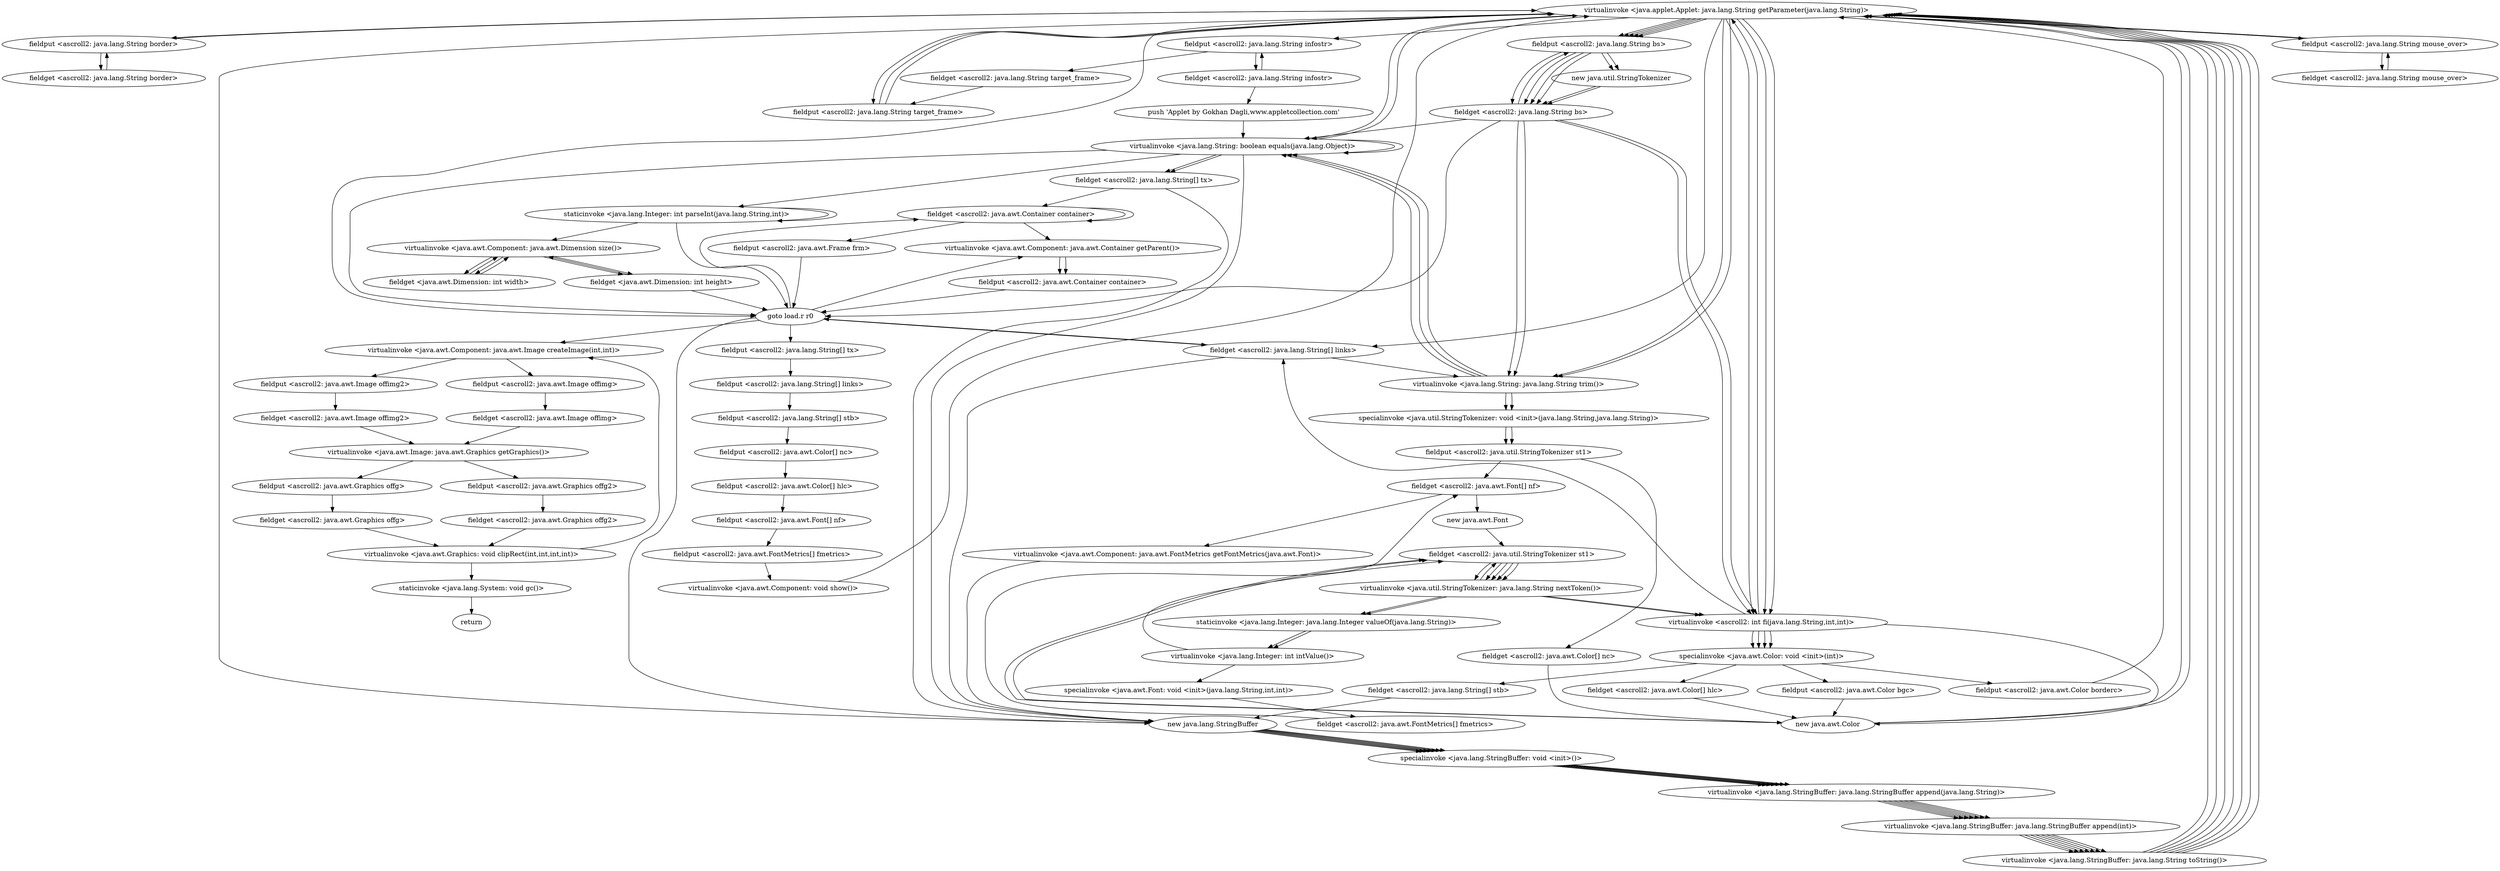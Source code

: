 digraph "" {
"virtualinvoke <java.applet.Applet: java.lang.String getParameter(java.lang.String)>";
 "virtualinvoke <java.applet.Applet: java.lang.String getParameter(java.lang.String)>"->"fieldput <ascroll2: java.lang.String border>";
 "fieldput <ascroll2: java.lang.String border>"->"fieldget <ascroll2: java.lang.String border>";
 "fieldget <ascroll2: java.lang.String border>"->"fieldput <ascroll2: java.lang.String border>";
 "fieldput <ascroll2: java.lang.String border>"->"virtualinvoke <java.applet.Applet: java.lang.String getParameter(java.lang.String)>";
 "virtualinvoke <java.applet.Applet: java.lang.String getParameter(java.lang.String)>"->"fieldput <ascroll2: java.lang.String target_frame>";
 "fieldput <ascroll2: java.lang.String target_frame>"->"virtualinvoke <java.applet.Applet: java.lang.String getParameter(java.lang.String)>";
 "virtualinvoke <java.applet.Applet: java.lang.String getParameter(java.lang.String)>"->"fieldput <ascroll2: java.lang.String infostr>";
 "fieldput <ascroll2: java.lang.String infostr>"->"fieldget <ascroll2: java.lang.String infostr>";
 "fieldget <ascroll2: java.lang.String infostr>"->"fieldput <ascroll2: java.lang.String infostr>";
 "fieldput <ascroll2: java.lang.String infostr>"->"fieldget <ascroll2: java.lang.String target_frame>";
 "fieldget <ascroll2: java.lang.String target_frame>"->"fieldput <ascroll2: java.lang.String target_frame>";
 "fieldput <ascroll2: java.lang.String target_frame>"->"virtualinvoke <java.applet.Applet: java.lang.String getParameter(java.lang.String)>";
 "virtualinvoke <java.applet.Applet: java.lang.String getParameter(java.lang.String)>"->"fieldput <ascroll2: java.lang.String mouse_over>";
 "fieldput <ascroll2: java.lang.String mouse_over>"->"fieldget <ascroll2: java.lang.String mouse_over>";
 "fieldget <ascroll2: java.lang.String mouse_over>"->"fieldput <ascroll2: java.lang.String mouse_over>";
 "fieldput <ascroll2: java.lang.String mouse_over>"->"virtualinvoke <java.applet.Applet: java.lang.String getParameter(java.lang.String)>";
 "virtualinvoke <java.applet.Applet: java.lang.String getParameter(java.lang.String)>"->"fieldput <ascroll2: java.lang.String bs>";
 "fieldput <ascroll2: java.lang.String bs>"->"fieldget <ascroll2: java.lang.String bs>";
 "fieldget <ascroll2: java.lang.String bs>"->"fieldput <ascroll2: java.lang.String bs>";
 "fieldput <ascroll2: java.lang.String bs>"->"fieldget <ascroll2: java.lang.String bs>";
 "fieldget <ascroll2: java.lang.String bs>"->"virtualinvoke <ascroll2: int fi(java.lang.String,int,int)>";
 "virtualinvoke <ascroll2: int fi(java.lang.String,int,int)>"->"virtualinvoke <java.applet.Applet: java.lang.String getParameter(java.lang.String)>";
 "virtualinvoke <java.applet.Applet: java.lang.String getParameter(java.lang.String)>"->"virtualinvoke <ascroll2: int fi(java.lang.String,int,int)>";
 "virtualinvoke <ascroll2: int fi(java.lang.String,int,int)>"->"new java.awt.Color";
 "new java.awt.Color"->"virtualinvoke <java.applet.Applet: java.lang.String getParameter(java.lang.String)>";
 "virtualinvoke <java.applet.Applet: java.lang.String getParameter(java.lang.String)>"->"virtualinvoke <ascroll2: int fi(java.lang.String,int,int)>";
 "virtualinvoke <ascroll2: int fi(java.lang.String,int,int)>"->"specialinvoke <java.awt.Color: void <init>(int)>";
 "specialinvoke <java.awt.Color: void <init>(int)>"->"fieldput <ascroll2: java.awt.Color bgc>";
 "fieldput <ascroll2: java.awt.Color bgc>"->"new java.awt.Color";
 "new java.awt.Color"->"virtualinvoke <java.applet.Applet: java.lang.String getParameter(java.lang.String)>";
 "virtualinvoke <java.applet.Applet: java.lang.String getParameter(java.lang.String)>"->"virtualinvoke <ascroll2: int fi(java.lang.String,int,int)>";
 "virtualinvoke <ascroll2: int fi(java.lang.String,int,int)>"->"specialinvoke <java.awt.Color: void <init>(int)>";
 "specialinvoke <java.awt.Color: void <init>(int)>"->"fieldput <ascroll2: java.awt.Color borderc>";
 "fieldput <ascroll2: java.awt.Color borderc>"->"virtualinvoke <java.applet.Applet: java.lang.String getParameter(java.lang.String)>";
 "virtualinvoke <java.applet.Applet: java.lang.String getParameter(java.lang.String)>"->"virtualinvoke <java.lang.String: boolean equals(java.lang.Object)>";
 "virtualinvoke <java.lang.String: boolean equals(java.lang.Object)>"->"virtualinvoke <java.lang.String: boolean equals(java.lang.Object)>";
 "virtualinvoke <java.lang.String: boolean equals(java.lang.Object)>"->"new java.lang.StringBuffer";
 "new java.lang.StringBuffer"->"specialinvoke <java.lang.StringBuffer: void <init>()>";
 "specialinvoke <java.lang.StringBuffer: void <init>()>"->"virtualinvoke <java.lang.StringBuffer: java.lang.StringBuffer append(java.lang.String)>";
 "virtualinvoke <java.lang.StringBuffer: java.lang.StringBuffer append(java.lang.String)>"->"virtualinvoke <java.lang.StringBuffer: java.lang.StringBuffer append(int)>";
 "virtualinvoke <java.lang.StringBuffer: java.lang.StringBuffer append(int)>"->"virtualinvoke <java.lang.StringBuffer: java.lang.String toString()>";
 "virtualinvoke <java.lang.StringBuffer: java.lang.String toString()>"->"virtualinvoke <java.applet.Applet: java.lang.String getParameter(java.lang.String)>";
 "virtualinvoke <java.applet.Applet: java.lang.String getParameter(java.lang.String)>"->"fieldput <ascroll2: java.lang.String bs>";
 "fieldput <ascroll2: java.lang.String bs>"->"fieldget <ascroll2: java.lang.String bs>";
 "fieldget <ascroll2: java.lang.String bs>"->"goto load.r r0";
 "goto load.r r0"->"fieldput <ascroll2: java.lang.String[] tx>";
 "fieldput <ascroll2: java.lang.String[] tx>"->"fieldput <ascroll2: java.lang.String[] links>";
 "fieldput <ascroll2: java.lang.String[] links>"->"fieldput <ascroll2: java.lang.String[] stb>";
 "fieldput <ascroll2: java.lang.String[] stb>"->"fieldput <ascroll2: java.awt.Color[] nc>";
 "fieldput <ascroll2: java.awt.Color[] nc>"->"fieldput <ascroll2: java.awt.Color[] hlc>";
 "fieldput <ascroll2: java.awt.Color[] hlc>"->"fieldput <ascroll2: java.awt.Font[] nf>";
 "fieldput <ascroll2: java.awt.Font[] nf>"->"fieldput <ascroll2: java.awt.FontMetrics[] fmetrics>";
 "fieldput <ascroll2: java.awt.FontMetrics[] fmetrics>"->"virtualinvoke <java.awt.Component: void show()>";
 "virtualinvoke <java.awt.Component: void show()>"->"virtualinvoke <java.applet.Applet: java.lang.String getParameter(java.lang.String)>";
 "virtualinvoke <java.applet.Applet: java.lang.String getParameter(java.lang.String)>"->"virtualinvoke <java.lang.String: java.lang.String trim()>";
 "virtualinvoke <java.lang.String: java.lang.String trim()>"->"virtualinvoke <java.lang.String: boolean equals(java.lang.Object)>";
 "virtualinvoke <java.lang.String: boolean equals(java.lang.Object)>"->"virtualinvoke <java.applet.Applet: java.lang.String getParameter(java.lang.String)>";
 "virtualinvoke <java.applet.Applet: java.lang.String getParameter(java.lang.String)>"->"virtualinvoke <java.lang.String: java.lang.String trim()>";
 "virtualinvoke <java.lang.String: java.lang.String trim()>"->"virtualinvoke <java.lang.String: boolean equals(java.lang.Object)>";
 "virtualinvoke <java.lang.String: boolean equals(java.lang.Object)>"->"staticinvoke <java.lang.Integer: int parseInt(java.lang.String,int)>";
 "staticinvoke <java.lang.Integer: int parseInt(java.lang.String,int)>"->"staticinvoke <java.lang.Integer: int parseInt(java.lang.String,int)>";
 "staticinvoke <java.lang.Integer: int parseInt(java.lang.String,int)>"->"goto load.r r0";
 "goto load.r r0"->"virtualinvoke <java.awt.Component: java.awt.Container getParent()>";
 "virtualinvoke <java.awt.Component: java.awt.Container getParent()>"->"fieldput <ascroll2: java.awt.Container container>";
 "fieldput <ascroll2: java.awt.Container container>"->"goto load.r r0";
 "goto load.r r0"->"fieldget <ascroll2: java.awt.Container container>";
 "fieldget <ascroll2: java.awt.Container container>"->"fieldget <ascroll2: java.awt.Container container>";
 "fieldget <ascroll2: java.awt.Container container>"->"fieldput <ascroll2: java.awt.Frame frm>";
 "fieldput <ascroll2: java.awt.Frame frm>"->"goto load.r r0";
 "goto load.r r0"->"virtualinvoke <java.awt.Component: java.awt.Image createImage(int,int)>";
 "virtualinvoke <java.awt.Component: java.awt.Image createImage(int,int)>"->"fieldput <ascroll2: java.awt.Image offimg>";
 "fieldput <ascroll2: java.awt.Image offimg>"->"fieldget <ascroll2: java.awt.Image offimg>";
 "fieldget <ascroll2: java.awt.Image offimg>"->"virtualinvoke <java.awt.Image: java.awt.Graphics getGraphics()>";
 "virtualinvoke <java.awt.Image: java.awt.Graphics getGraphics()>"->"fieldput <ascroll2: java.awt.Graphics offg>";
 "fieldput <ascroll2: java.awt.Graphics offg>"->"fieldget <ascroll2: java.awt.Graphics offg>";
 "fieldget <ascroll2: java.awt.Graphics offg>"->"virtualinvoke <java.awt.Graphics: void clipRect(int,int,int,int)>";
 "virtualinvoke <java.awt.Graphics: void clipRect(int,int,int,int)>"->"virtualinvoke <java.awt.Component: java.awt.Image createImage(int,int)>";
 "virtualinvoke <java.awt.Component: java.awt.Image createImage(int,int)>"->"fieldput <ascroll2: java.awt.Image offimg2>";
 "fieldput <ascroll2: java.awt.Image offimg2>"->"fieldget <ascroll2: java.awt.Image offimg2>";
 "fieldget <ascroll2: java.awt.Image offimg2>"->"virtualinvoke <java.awt.Image: java.awt.Graphics getGraphics()>";
 "virtualinvoke <java.awt.Image: java.awt.Graphics getGraphics()>"->"fieldput <ascroll2: java.awt.Graphics offg2>";
 "fieldput <ascroll2: java.awt.Graphics offg2>"->"fieldget <ascroll2: java.awt.Graphics offg2>";
 "fieldget <ascroll2: java.awt.Graphics offg2>"->"virtualinvoke <java.awt.Graphics: void clipRect(int,int,int,int)>";
 "virtualinvoke <java.awt.Graphics: void clipRect(int,int,int,int)>"->"staticinvoke <java.lang.System: void gc()>";
 "staticinvoke <java.lang.System: void gc()>"->"return";
"fieldget <ascroll2: java.lang.String infostr>";
 "fieldget <ascroll2: java.lang.String infostr>"->"push 'Applet by Gokhan Dagli,www.appletcollection.com'";
 "push 'Applet by Gokhan Dagli,www.appletcollection.com'"->"virtualinvoke <java.lang.String: boolean equals(java.lang.Object)>";
 "virtualinvoke <java.lang.String: boolean equals(java.lang.Object)>"->"fieldget <ascroll2: java.lang.String[] tx>";
 "fieldget <ascroll2: java.lang.String[] tx>"->"new java.lang.StringBuffer";
 "new java.lang.StringBuffer"->"specialinvoke <java.lang.StringBuffer: void <init>()>";
 "specialinvoke <java.lang.StringBuffer: void <init>()>"->"virtualinvoke <java.lang.StringBuffer: java.lang.StringBuffer append(java.lang.String)>";
 "virtualinvoke <java.lang.StringBuffer: java.lang.StringBuffer append(java.lang.String)>"->"virtualinvoke <java.lang.StringBuffer: java.lang.StringBuffer append(int)>";
 "virtualinvoke <java.lang.StringBuffer: java.lang.StringBuffer append(int)>"->"virtualinvoke <java.lang.StringBuffer: java.lang.String toString()>";
 "virtualinvoke <java.lang.StringBuffer: java.lang.String toString()>"->"virtualinvoke <java.applet.Applet: java.lang.String getParameter(java.lang.String)>";
 "virtualinvoke <java.applet.Applet: java.lang.String getParameter(java.lang.String)>"->"goto load.r r0";
 "goto load.r r0"->"fieldget <ascroll2: java.lang.String[] links>";
 "fieldget <ascroll2: java.lang.String[] links>"->"new java.lang.StringBuffer";
 "new java.lang.StringBuffer"->"specialinvoke <java.lang.StringBuffer: void <init>()>";
 "specialinvoke <java.lang.StringBuffer: void <init>()>"->"virtualinvoke <java.lang.StringBuffer: java.lang.StringBuffer append(java.lang.String)>";
 "virtualinvoke <java.lang.StringBuffer: java.lang.StringBuffer append(java.lang.String)>"->"virtualinvoke <java.lang.StringBuffer: java.lang.StringBuffer append(int)>";
 "virtualinvoke <java.lang.StringBuffer: java.lang.StringBuffer append(int)>"->"virtualinvoke <java.lang.StringBuffer: java.lang.String toString()>";
 "virtualinvoke <java.lang.StringBuffer: java.lang.String toString()>"->"virtualinvoke <java.applet.Applet: java.lang.String getParameter(java.lang.String)>";
 "virtualinvoke <java.applet.Applet: java.lang.String getParameter(java.lang.String)>"->"fieldget <ascroll2: java.lang.String[] links>";
 "fieldget <ascroll2: java.lang.String[] links>"->"goto load.r r0";
 "goto load.r r0"->"new java.lang.StringBuffer";
 "new java.lang.StringBuffer"->"specialinvoke <java.lang.StringBuffer: void <init>()>";
 "specialinvoke <java.lang.StringBuffer: void <init>()>"->"virtualinvoke <java.lang.StringBuffer: java.lang.StringBuffer append(java.lang.String)>";
 "virtualinvoke <java.lang.StringBuffer: java.lang.StringBuffer append(java.lang.String)>"->"virtualinvoke <java.lang.StringBuffer: java.lang.StringBuffer append(int)>";
 "virtualinvoke <java.lang.StringBuffer: java.lang.StringBuffer append(int)>"->"virtualinvoke <java.lang.StringBuffer: java.lang.String toString()>";
 "virtualinvoke <java.lang.StringBuffer: java.lang.String toString()>"->"virtualinvoke <java.applet.Applet: java.lang.String getParameter(java.lang.String)>";
 "virtualinvoke <java.applet.Applet: java.lang.String getParameter(java.lang.String)>"->"fieldput <ascroll2: java.lang.String bs>";
 "fieldput <ascroll2: java.lang.String bs>"->"new java.util.StringTokenizer";
 "new java.util.StringTokenizer"->"fieldget <ascroll2: java.lang.String bs>";
 "fieldget <ascroll2: java.lang.String bs>"->"virtualinvoke <java.lang.String: java.lang.String trim()>";
 "virtualinvoke <java.lang.String: java.lang.String trim()>"->"specialinvoke <java.util.StringTokenizer: void <init>(java.lang.String,java.lang.String)>";
 "specialinvoke <java.util.StringTokenizer: void <init>(java.lang.String,java.lang.String)>"->"fieldput <ascroll2: java.util.StringTokenizer st1>";
 "fieldput <ascroll2: java.util.StringTokenizer st1>"->"fieldget <ascroll2: java.awt.Font[] nf>";
 "fieldget <ascroll2: java.awt.Font[] nf>"->"new java.awt.Font";
 "new java.awt.Font"->"fieldget <ascroll2: java.util.StringTokenizer st1>";
 "fieldget <ascroll2: java.util.StringTokenizer st1>"->"virtualinvoke <java.util.StringTokenizer: java.lang.String nextToken()>";
 "virtualinvoke <java.util.StringTokenizer: java.lang.String nextToken()>"->"fieldget <ascroll2: java.util.StringTokenizer st1>";
 "fieldget <ascroll2: java.util.StringTokenizer st1>"->"virtualinvoke <java.util.StringTokenizer: java.lang.String nextToken()>";
 "virtualinvoke <java.util.StringTokenizer: java.lang.String nextToken()>"->"staticinvoke <java.lang.Integer: java.lang.Integer valueOf(java.lang.String)>";
 "staticinvoke <java.lang.Integer: java.lang.Integer valueOf(java.lang.String)>"->"virtualinvoke <java.lang.Integer: int intValue()>";
 "virtualinvoke <java.lang.Integer: int intValue()>"->"fieldget <ascroll2: java.util.StringTokenizer st1>";
 "fieldget <ascroll2: java.util.StringTokenizer st1>"->"virtualinvoke <java.util.StringTokenizer: java.lang.String nextToken()>";
 "virtualinvoke <java.util.StringTokenizer: java.lang.String nextToken()>"->"staticinvoke <java.lang.Integer: java.lang.Integer valueOf(java.lang.String)>";
 "staticinvoke <java.lang.Integer: java.lang.Integer valueOf(java.lang.String)>"->"virtualinvoke <java.lang.Integer: int intValue()>";
 "virtualinvoke <java.lang.Integer: int intValue()>"->"specialinvoke <java.awt.Font: void <init>(java.lang.String,int,int)>";
 "specialinvoke <java.awt.Font: void <init>(java.lang.String,int,int)>"->"fieldget <ascroll2: java.awt.FontMetrics[] fmetrics>";
 "fieldget <ascroll2: java.awt.FontMetrics[] fmetrics>"->"fieldget <ascroll2: java.awt.Font[] nf>";
 "fieldget <ascroll2: java.awt.Font[] nf>"->"virtualinvoke <java.awt.Component: java.awt.FontMetrics getFontMetrics(java.awt.Font)>";
 "virtualinvoke <java.awt.Component: java.awt.FontMetrics getFontMetrics(java.awt.Font)>"->"new java.lang.StringBuffer";
 "new java.lang.StringBuffer"->"specialinvoke <java.lang.StringBuffer: void <init>()>";
 "specialinvoke <java.lang.StringBuffer: void <init>()>"->"virtualinvoke <java.lang.StringBuffer: java.lang.StringBuffer append(java.lang.String)>";
 "virtualinvoke <java.lang.StringBuffer: java.lang.StringBuffer append(java.lang.String)>"->"virtualinvoke <java.lang.StringBuffer: java.lang.StringBuffer append(int)>";
 "virtualinvoke <java.lang.StringBuffer: java.lang.StringBuffer append(int)>"->"virtualinvoke <java.lang.StringBuffer: java.lang.String toString()>";
 "virtualinvoke <java.lang.StringBuffer: java.lang.String toString()>"->"virtualinvoke <java.applet.Applet: java.lang.String getParameter(java.lang.String)>";
 "virtualinvoke <java.applet.Applet: java.lang.String getParameter(java.lang.String)>"->"fieldput <ascroll2: java.lang.String bs>";
 "fieldput <ascroll2: java.lang.String bs>"->"new java.util.StringTokenizer";
 "new java.util.StringTokenizer"->"fieldget <ascroll2: java.lang.String bs>";
 "fieldget <ascroll2: java.lang.String bs>"->"virtualinvoke <java.lang.String: java.lang.String trim()>";
 "virtualinvoke <java.lang.String: java.lang.String trim()>"->"specialinvoke <java.util.StringTokenizer: void <init>(java.lang.String,java.lang.String)>";
 "specialinvoke <java.util.StringTokenizer: void <init>(java.lang.String,java.lang.String)>"->"fieldput <ascroll2: java.util.StringTokenizer st1>";
 "fieldput <ascroll2: java.util.StringTokenizer st1>"->"fieldget <ascroll2: java.awt.Color[] nc>";
 "fieldget <ascroll2: java.awt.Color[] nc>"->"new java.awt.Color";
 "new java.awt.Color"->"fieldget <ascroll2: java.util.StringTokenizer st1>";
 "fieldget <ascroll2: java.util.StringTokenizer st1>"->"virtualinvoke <java.util.StringTokenizer: java.lang.String nextToken()>";
 "virtualinvoke <java.util.StringTokenizer: java.lang.String nextToken()>"->"virtualinvoke <ascroll2: int fi(java.lang.String,int,int)>";
 "virtualinvoke <ascroll2: int fi(java.lang.String,int,int)>"->"specialinvoke <java.awt.Color: void <init>(int)>";
 "specialinvoke <java.awt.Color: void <init>(int)>"->"fieldget <ascroll2: java.awt.Color[] hlc>";
 "fieldget <ascroll2: java.awt.Color[] hlc>"->"new java.awt.Color";
 "new java.awt.Color"->"fieldget <ascroll2: java.util.StringTokenizer st1>";
 "fieldget <ascroll2: java.util.StringTokenizer st1>"->"virtualinvoke <java.util.StringTokenizer: java.lang.String nextToken()>";
 "virtualinvoke <java.util.StringTokenizer: java.lang.String nextToken()>"->"virtualinvoke <ascroll2: int fi(java.lang.String,int,int)>";
 "virtualinvoke <ascroll2: int fi(java.lang.String,int,int)>"->"specialinvoke <java.awt.Color: void <init>(int)>";
 "specialinvoke <java.awt.Color: void <init>(int)>"->"fieldget <ascroll2: java.lang.String[] stb>";
 "fieldget <ascroll2: java.lang.String[] stb>"->"new java.lang.StringBuffer";
 "new java.lang.StringBuffer"->"specialinvoke <java.lang.StringBuffer: void <init>()>";
 "specialinvoke <java.lang.StringBuffer: void <init>()>"->"virtualinvoke <java.lang.StringBuffer: java.lang.StringBuffer append(java.lang.String)>";
 "virtualinvoke <java.lang.StringBuffer: java.lang.StringBuffer append(java.lang.String)>"->"virtualinvoke <java.lang.StringBuffer: java.lang.StringBuffer append(int)>";
 "virtualinvoke <java.lang.StringBuffer: java.lang.StringBuffer append(int)>"->"virtualinvoke <java.lang.StringBuffer: java.lang.String toString()>";
 "virtualinvoke <java.lang.StringBuffer: java.lang.String toString()>"->"virtualinvoke <java.applet.Applet: java.lang.String getParameter(java.lang.String)>";
 "virtualinvoke <java.applet.Applet: java.lang.String getParameter(java.lang.String)>"->"new java.lang.StringBuffer";
 "new java.lang.StringBuffer"->"specialinvoke <java.lang.StringBuffer: void <init>()>";
 "specialinvoke <java.lang.StringBuffer: void <init>()>"->"virtualinvoke <java.lang.StringBuffer: java.lang.StringBuffer append(java.lang.String)>";
 "virtualinvoke <java.lang.StringBuffer: java.lang.StringBuffer append(java.lang.String)>"->"virtualinvoke <java.lang.StringBuffer: java.lang.StringBuffer append(int)>";
 "virtualinvoke <java.lang.StringBuffer: java.lang.StringBuffer append(int)>"->"virtualinvoke <java.lang.StringBuffer: java.lang.String toString()>";
 "virtualinvoke <java.lang.StringBuffer: java.lang.String toString()>"->"virtualinvoke <java.applet.Applet: java.lang.String getParameter(java.lang.String)>";
 "virtualinvoke <java.applet.Applet: java.lang.String getParameter(java.lang.String)>"->"fieldput <ascroll2: java.lang.String bs>";
 "fieldput <ascroll2: java.lang.String bs>"->"fieldget <ascroll2: java.lang.String bs>";
 "fieldget <ascroll2: java.lang.String bs>"->"virtualinvoke <ascroll2: int fi(java.lang.String,int,int)>";
 "virtualinvoke <ascroll2: int fi(java.lang.String,int,int)>"->"fieldget <ascroll2: java.lang.String[] links>";
 "fieldget <ascroll2: java.lang.String[] links>"->"virtualinvoke <java.lang.String: java.lang.String trim()>";
 "virtualinvoke <java.lang.String: java.lang.String trim()>"->"virtualinvoke <java.lang.String: boolean equals(java.lang.Object)>";
 "virtualinvoke <java.lang.String: boolean equals(java.lang.Object)>"->"fieldget <ascroll2: java.lang.String[] tx>";
 "fieldget <ascroll2: java.lang.String[] tx>"->"fieldget <ascroll2: java.awt.Container container>";
 "fieldget <ascroll2: java.awt.Container container>"->"virtualinvoke <java.awt.Component: java.awt.Container getParent()>";
 "virtualinvoke <java.awt.Component: java.awt.Container getParent()>"->"fieldput <ascroll2: java.awt.Container container>";
 "staticinvoke <java.lang.Integer: int parseInt(java.lang.String,int)>"->"virtualinvoke <java.awt.Component: java.awt.Dimension size()>";
 "virtualinvoke <java.awt.Component: java.awt.Dimension size()>"->"fieldget <java.awt.Dimension: int width>";
 "fieldget <java.awt.Dimension: int width>"->"virtualinvoke <java.awt.Component: java.awt.Dimension size()>";
 "virtualinvoke <java.awt.Component: java.awt.Dimension size()>"->"fieldget <java.awt.Dimension: int height>";
 "fieldget <java.awt.Dimension: int height>"->"virtualinvoke <java.awt.Component: java.awt.Dimension size()>";
 "virtualinvoke <java.awt.Component: java.awt.Dimension size()>"->"fieldget <java.awt.Dimension: int width>";
 "fieldget <java.awt.Dimension: int width>"->"virtualinvoke <java.awt.Component: java.awt.Dimension size()>";
 "virtualinvoke <java.awt.Component: java.awt.Dimension size()>"->"fieldget <java.awt.Dimension: int height>";
 "fieldget <java.awt.Dimension: int height>"->"goto load.r r0";
"fieldget <ascroll2: java.lang.String bs>";
 "fieldget <ascroll2: java.lang.String bs>"->"virtualinvoke <java.lang.String: boolean equals(java.lang.Object)>";
 "virtualinvoke <java.lang.String: boolean equals(java.lang.Object)>"->"goto load.r r0";
"goto load.r r0";
}
